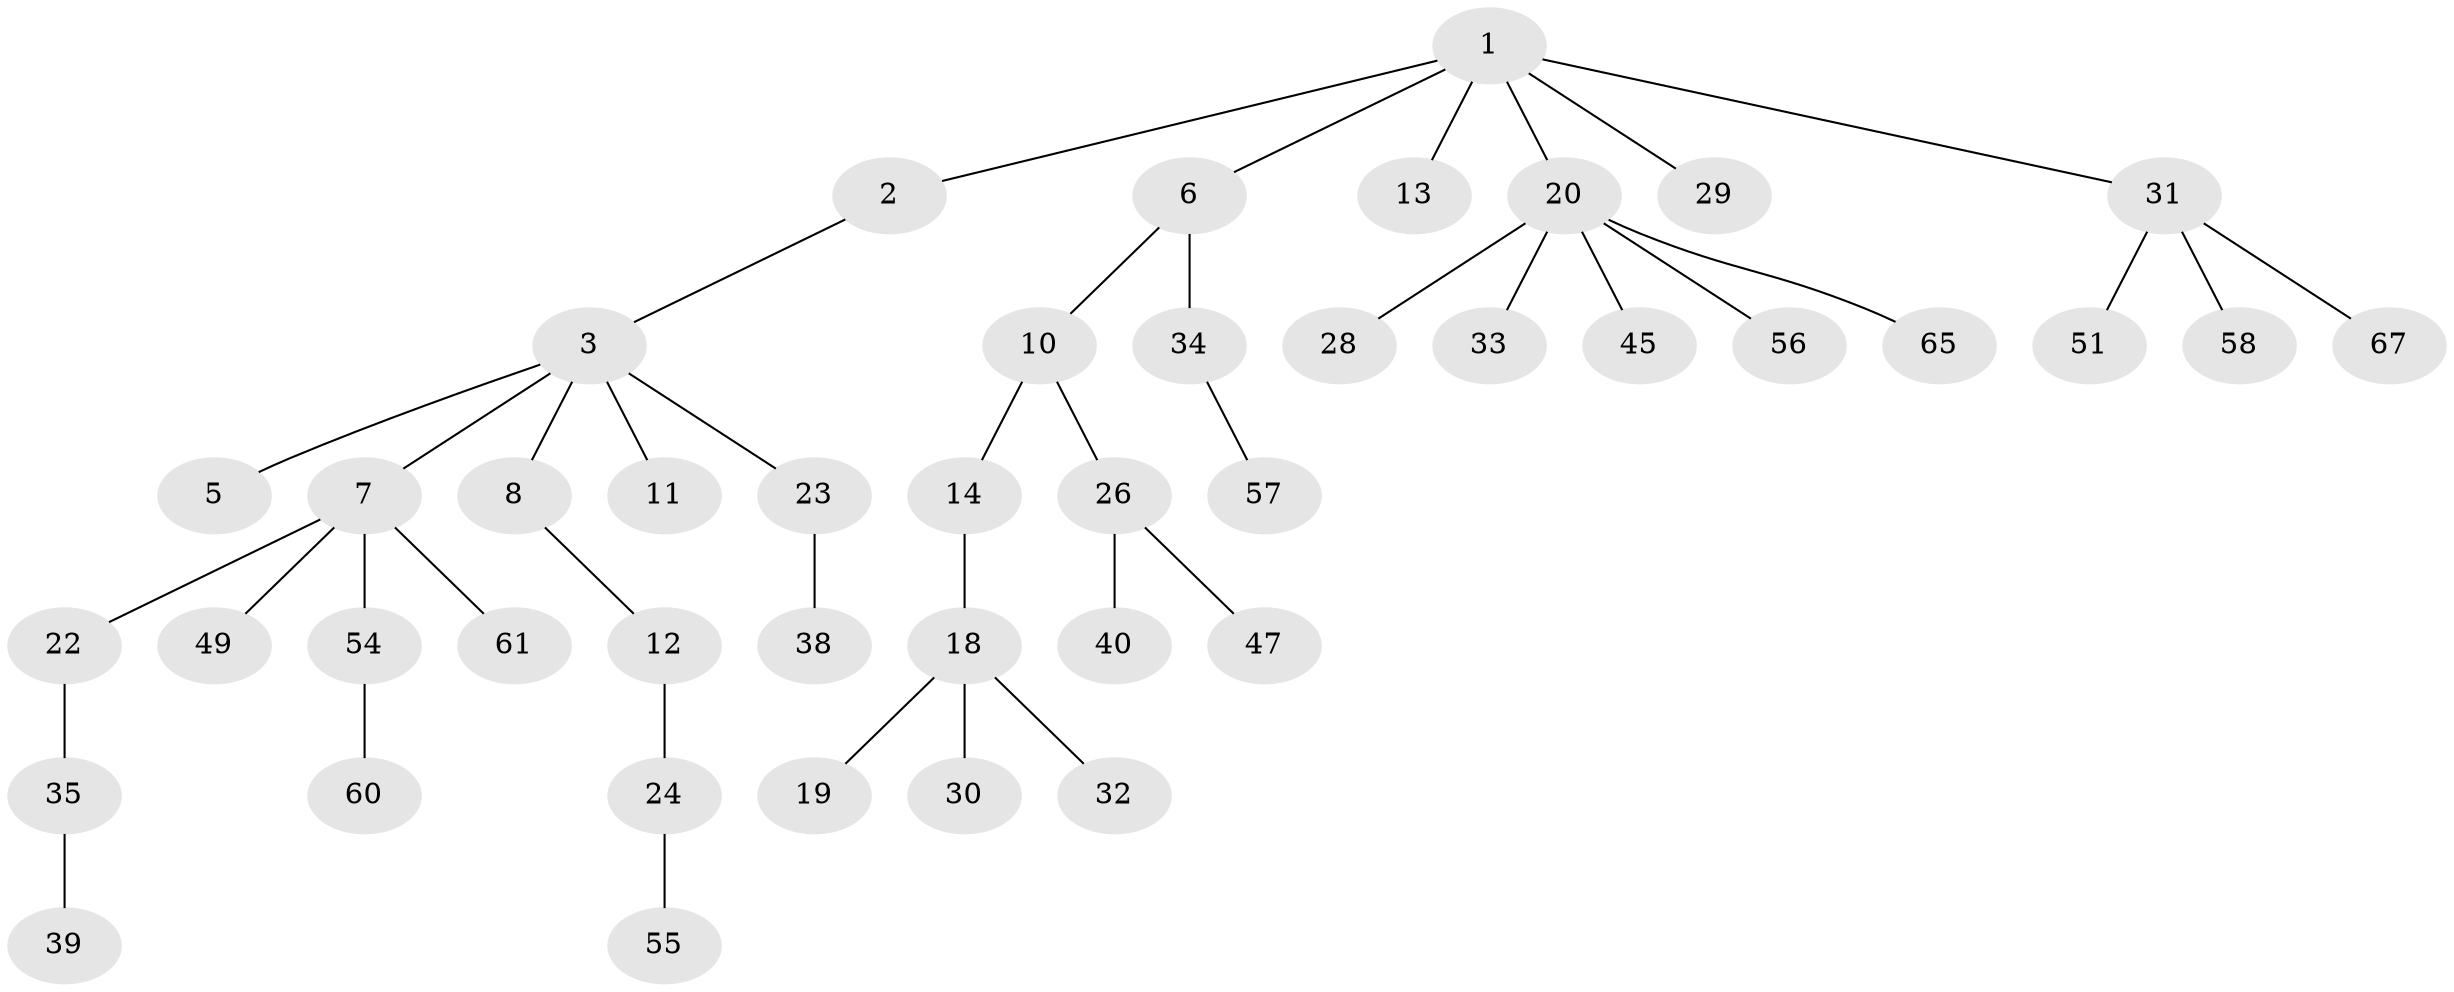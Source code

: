 // Generated by graph-tools (version 1.1) at 2025/24/03/03/25 07:24:07]
// undirected, 43 vertices, 42 edges
graph export_dot {
graph [start="1"]
  node [color=gray90,style=filled];
  1 [super="+9"];
  2 [super="+52"];
  3 [super="+4"];
  5 [super="+15"];
  6 [super="+21"];
  7 [super="+43"];
  8 [super="+41"];
  10;
  11 [super="+46"];
  12 [super="+17"];
  13 [super="+48"];
  14 [super="+16"];
  18;
  19 [super="+64"];
  20 [super="+25"];
  22;
  23;
  24 [super="+27"];
  26 [super="+42"];
  28 [super="+37"];
  29;
  30 [super="+44"];
  31 [super="+36"];
  32;
  33;
  34 [super="+53"];
  35 [super="+50"];
  38;
  39;
  40;
  45;
  47 [super="+62"];
  49;
  51;
  54 [super="+63"];
  55;
  56 [super="+59"];
  57;
  58 [super="+66"];
  60;
  61;
  65;
  67;
  1 -- 2;
  1 -- 6;
  1 -- 13;
  1 -- 29;
  1 -- 20;
  1 -- 31;
  2 -- 3;
  3 -- 5;
  3 -- 7;
  3 -- 8;
  3 -- 23;
  3 -- 11;
  6 -- 10;
  6 -- 34;
  7 -- 22;
  7 -- 54;
  7 -- 49;
  7 -- 61;
  8 -- 12;
  10 -- 14;
  10 -- 26;
  12 -- 24;
  14 -- 18;
  18 -- 19;
  18 -- 30;
  18 -- 32;
  20 -- 28;
  20 -- 33;
  20 -- 45;
  20 -- 56;
  20 -- 65;
  22 -- 35;
  23 -- 38;
  24 -- 55;
  26 -- 40;
  26 -- 47;
  31 -- 51;
  31 -- 67;
  31 -- 58;
  34 -- 57;
  35 -- 39;
  54 -- 60;
}
